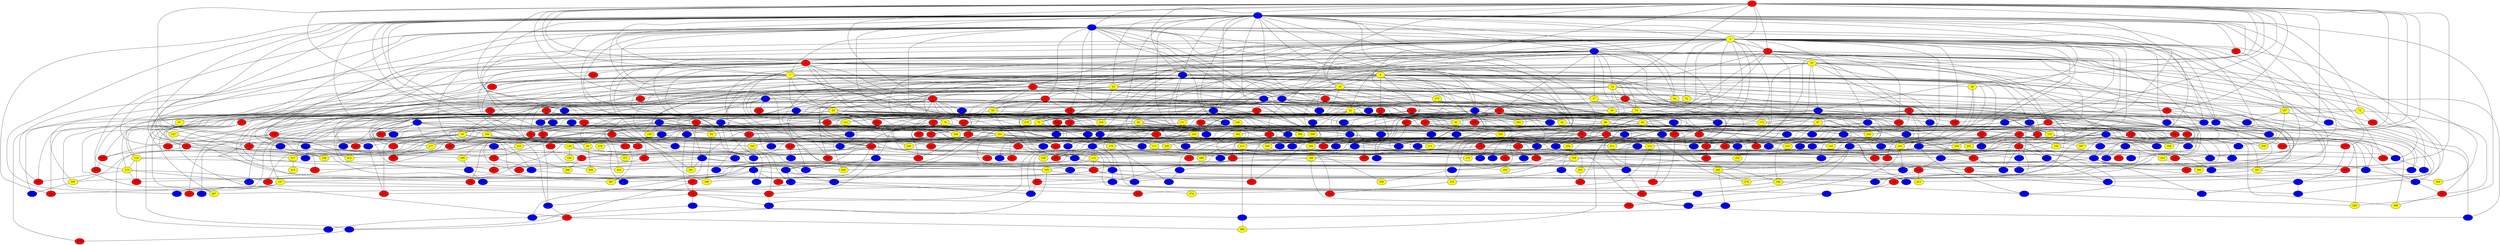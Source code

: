 graph {
0 [style = filled fillcolor = red];
1 [style = filled fillcolor = blue];
2 [style = filled fillcolor = blue];
3 [style = filled fillcolor = yellow];
4 [style = filled fillcolor = blue];
5 [style = filled fillcolor = red];
6 [style = filled fillcolor = red];
7 [style = filled fillcolor = yellow];
8 [style = filled fillcolor = red];
9 [style = filled fillcolor = yellow];
10 [style = filled fillcolor = yellow];
11 [style = filled fillcolor = blue];
12 [style = filled fillcolor = yellow];
13 [style = filled fillcolor = red];
14 [style = filled fillcolor = red];
15 [style = filled fillcolor = red];
16 [style = filled fillcolor = yellow];
17 [style = filled fillcolor = yellow];
18 [style = filled fillcolor = blue];
19 [style = filled fillcolor = yellow];
20 [style = filled fillcolor = red];
21 [style = filled fillcolor = red];
22 [style = filled fillcolor = red];
23 [style = filled fillcolor = yellow];
24 [style = filled fillcolor = yellow];
25 [style = filled fillcolor = yellow];
26 [style = filled fillcolor = red];
27 [style = filled fillcolor = blue];
28 [style = filled fillcolor = blue];
29 [style = filled fillcolor = yellow];
30 [style = filled fillcolor = blue];
31 [style = filled fillcolor = red];
32 [style = filled fillcolor = yellow];
33 [style = filled fillcolor = blue];
34 [style = filled fillcolor = blue];
35 [style = filled fillcolor = red];
36 [style = filled fillcolor = blue];
37 [style = filled fillcolor = red];
38 [style = filled fillcolor = red];
39 [style = filled fillcolor = yellow];
40 [style = filled fillcolor = blue];
41 [style = filled fillcolor = blue];
42 [style = filled fillcolor = blue];
43 [style = filled fillcolor = blue];
44 [style = filled fillcolor = blue];
45 [style = filled fillcolor = red];
46 [style = filled fillcolor = blue];
47 [style = filled fillcolor = blue];
48 [style = filled fillcolor = red];
49 [style = filled fillcolor = red];
50 [style = filled fillcolor = blue];
51 [style = filled fillcolor = blue];
52 [style = filled fillcolor = red];
53 [style = filled fillcolor = yellow];
54 [style = filled fillcolor = blue];
55 [style = filled fillcolor = blue];
56 [style = filled fillcolor = blue];
57 [style = filled fillcolor = blue];
58 [style = filled fillcolor = red];
59 [style = filled fillcolor = red];
60 [style = filled fillcolor = yellow];
61 [style = filled fillcolor = red];
62 [style = filled fillcolor = yellow];
63 [style = filled fillcolor = yellow];
64 [style = filled fillcolor = yellow];
65 [style = filled fillcolor = yellow];
66 [style = filled fillcolor = red];
67 [style = filled fillcolor = yellow];
68 [style = filled fillcolor = red];
69 [style = filled fillcolor = blue];
70 [style = filled fillcolor = blue];
71 [style = filled fillcolor = blue];
72 [style = filled fillcolor = yellow];
73 [style = filled fillcolor = blue];
74 [style = filled fillcolor = yellow];
75 [style = filled fillcolor = yellow];
76 [style = filled fillcolor = yellow];
77 [style = filled fillcolor = blue];
78 [style = filled fillcolor = blue];
79 [style = filled fillcolor = red];
80 [style = filled fillcolor = blue];
81 [style = filled fillcolor = blue];
82 [style = filled fillcolor = yellow];
83 [style = filled fillcolor = yellow];
84 [style = filled fillcolor = blue];
85 [style = filled fillcolor = red];
86 [style = filled fillcolor = blue];
87 [style = filled fillcolor = yellow];
88 [style = filled fillcolor = red];
89 [style = filled fillcolor = yellow];
90 [style = filled fillcolor = blue];
91 [style = filled fillcolor = red];
92 [style = filled fillcolor = blue];
93 [style = filled fillcolor = blue];
94 [style = filled fillcolor = red];
95 [style = filled fillcolor = red];
96 [style = filled fillcolor = red];
97 [style = filled fillcolor = red];
98 [style = filled fillcolor = red];
99 [style = filled fillcolor = red];
100 [style = filled fillcolor = blue];
101 [style = filled fillcolor = yellow];
102 [style = filled fillcolor = blue];
103 [style = filled fillcolor = red];
104 [style = filled fillcolor = yellow];
105 [style = filled fillcolor = red];
106 [style = filled fillcolor = blue];
107 [style = filled fillcolor = blue];
108 [style = filled fillcolor = blue];
109 [style = filled fillcolor = red];
110 [style = filled fillcolor = yellow];
111 [style = filled fillcolor = yellow];
112 [style = filled fillcolor = yellow];
113 [style = filled fillcolor = red];
114 [style = filled fillcolor = blue];
115 [style = filled fillcolor = yellow];
116 [style = filled fillcolor = blue];
117 [style = filled fillcolor = blue];
118 [style = filled fillcolor = blue];
119 [style = filled fillcolor = blue];
120 [style = filled fillcolor = blue];
121 [style = filled fillcolor = red];
122 [style = filled fillcolor = blue];
123 [style = filled fillcolor = blue];
124 [style = filled fillcolor = red];
125 [style = filled fillcolor = blue];
126 [style = filled fillcolor = red];
127 [style = filled fillcolor = red];
128 [style = filled fillcolor = blue];
129 [style = filled fillcolor = red];
130 [style = filled fillcolor = red];
131 [style = filled fillcolor = yellow];
132 [style = filled fillcolor = blue];
133 [style = filled fillcolor = blue];
134 [style = filled fillcolor = blue];
135 [style = filled fillcolor = red];
136 [style = filled fillcolor = blue];
137 [style = filled fillcolor = yellow];
138 [style = filled fillcolor = red];
139 [style = filled fillcolor = yellow];
140 [style = filled fillcolor = blue];
141 [style = filled fillcolor = blue];
142 [style = filled fillcolor = blue];
143 [style = filled fillcolor = yellow];
144 [style = filled fillcolor = red];
145 [style = filled fillcolor = blue];
146 [style = filled fillcolor = yellow];
147 [style = filled fillcolor = blue];
148 [style = filled fillcolor = blue];
149 [style = filled fillcolor = red];
150 [style = filled fillcolor = yellow];
151 [style = filled fillcolor = blue];
152 [style = filled fillcolor = red];
153 [style = filled fillcolor = yellow];
154 [style = filled fillcolor = red];
155 [style = filled fillcolor = blue];
156 [style = filled fillcolor = red];
157 [style = filled fillcolor = yellow];
158 [style = filled fillcolor = yellow];
159 [style = filled fillcolor = red];
160 [style = filled fillcolor = red];
161 [style = filled fillcolor = red];
162 [style = filled fillcolor = red];
163 [style = filled fillcolor = red];
164 [style = filled fillcolor = blue];
165 [style = filled fillcolor = blue];
166 [style = filled fillcolor = red];
167 [style = filled fillcolor = yellow];
168 [style = filled fillcolor = red];
169 [style = filled fillcolor = blue];
170 [style = filled fillcolor = blue];
171 [style = filled fillcolor = yellow];
172 [style = filled fillcolor = yellow];
173 [style = filled fillcolor = blue];
174 [style = filled fillcolor = red];
175 [style = filled fillcolor = red];
176 [style = filled fillcolor = red];
177 [style = filled fillcolor = blue];
178 [style = filled fillcolor = yellow];
179 [style = filled fillcolor = yellow];
180 [style = filled fillcolor = red];
181 [style = filled fillcolor = blue];
182 [style = filled fillcolor = blue];
183 [style = filled fillcolor = blue];
184 [style = filled fillcolor = yellow];
185 [style = filled fillcolor = yellow];
186 [style = filled fillcolor = red];
187 [style = filled fillcolor = yellow];
188 [style = filled fillcolor = yellow];
189 [style = filled fillcolor = red];
190 [style = filled fillcolor = blue];
191 [style = filled fillcolor = blue];
192 [style = filled fillcolor = red];
193 [style = filled fillcolor = blue];
194 [style = filled fillcolor = yellow];
195 [style = filled fillcolor = blue];
196 [style = filled fillcolor = blue];
197 [style = filled fillcolor = blue];
198 [style = filled fillcolor = red];
199 [style = filled fillcolor = yellow];
200 [style = filled fillcolor = red];
201 [style = filled fillcolor = blue];
202 [style = filled fillcolor = red];
203 [style = filled fillcolor = red];
204 [style = filled fillcolor = yellow];
205 [style = filled fillcolor = blue];
206 [style = filled fillcolor = red];
207 [style = filled fillcolor = blue];
208 [style = filled fillcolor = yellow];
209 [style = filled fillcolor = blue];
210 [style = filled fillcolor = yellow];
211 [style = filled fillcolor = red];
212 [style = filled fillcolor = yellow];
213 [style = filled fillcolor = red];
214 [style = filled fillcolor = blue];
215 [style = filled fillcolor = yellow];
216 [style = filled fillcolor = blue];
217 [style = filled fillcolor = blue];
218 [style = filled fillcolor = red];
219 [style = filled fillcolor = red];
220 [style = filled fillcolor = blue];
221 [style = filled fillcolor = red];
222 [style = filled fillcolor = blue];
223 [style = filled fillcolor = yellow];
224 [style = filled fillcolor = red];
225 [style = filled fillcolor = red];
226 [style = filled fillcolor = blue];
227 [style = filled fillcolor = blue];
228 [style = filled fillcolor = blue];
229 [style = filled fillcolor = red];
230 [style = filled fillcolor = blue];
231 [style = filled fillcolor = blue];
232 [style = filled fillcolor = red];
233 [style = filled fillcolor = yellow];
234 [style = filled fillcolor = blue];
235 [style = filled fillcolor = yellow];
236 [style = filled fillcolor = red];
237 [style = filled fillcolor = blue];
238 [style = filled fillcolor = red];
239 [style = filled fillcolor = blue];
240 [style = filled fillcolor = yellow];
241 [style = filled fillcolor = blue];
242 [style = filled fillcolor = red];
243 [style = filled fillcolor = red];
244 [style = filled fillcolor = yellow];
245 [style = filled fillcolor = blue];
246 [style = filled fillcolor = yellow];
247 [style = filled fillcolor = red];
248 [style = filled fillcolor = blue];
249 [style = filled fillcolor = blue];
250 [style = filled fillcolor = yellow];
251 [style = filled fillcolor = blue];
252 [style = filled fillcolor = blue];
253 [style = filled fillcolor = yellow];
254 [style = filled fillcolor = blue];
255 [style = filled fillcolor = blue];
256 [style = filled fillcolor = red];
257 [style = filled fillcolor = blue];
258 [style = filled fillcolor = yellow];
259 [style = filled fillcolor = yellow];
260 [style = filled fillcolor = blue];
261 [style = filled fillcolor = blue];
262 [style = filled fillcolor = red];
263 [style = filled fillcolor = red];
264 [style = filled fillcolor = yellow];
265 [style = filled fillcolor = yellow];
266 [style = filled fillcolor = blue];
267 [style = filled fillcolor = red];
268 [style = filled fillcolor = red];
269 [style = filled fillcolor = blue];
270 [style = filled fillcolor = blue];
271 [style = filled fillcolor = yellow];
272 [style = filled fillcolor = red];
273 [style = filled fillcolor = red];
274 [style = filled fillcolor = yellow];
275 [style = filled fillcolor = yellow];
276 [style = filled fillcolor = red];
277 [style = filled fillcolor = yellow];
278 [style = filled fillcolor = yellow];
279 [style = filled fillcolor = red];
280 [style = filled fillcolor = red];
281 [style = filled fillcolor = blue];
282 [style = filled fillcolor = red];
283 [style = filled fillcolor = yellow];
284 [style = filled fillcolor = blue];
285 [style = filled fillcolor = yellow];
286 [style = filled fillcolor = red];
287 [style = filled fillcolor = yellow];
288 [style = filled fillcolor = red];
289 [style = filled fillcolor = red];
290 [style = filled fillcolor = red];
291 [style = filled fillcolor = red];
292 [style = filled fillcolor = red];
293 [style = filled fillcolor = yellow];
294 [style = filled fillcolor = blue];
295 [style = filled fillcolor = red];
296 [style = filled fillcolor = yellow];
297 [style = filled fillcolor = blue];
298 [style = filled fillcolor = blue];
299 [style = filled fillcolor = yellow];
300 [style = filled fillcolor = blue];
301 [style = filled fillcolor = blue];
302 [style = filled fillcolor = yellow];
303 [style = filled fillcolor = blue];
304 [style = filled fillcolor = yellow];
305 [style = filled fillcolor = blue];
306 [style = filled fillcolor = blue];
307 [style = filled fillcolor = blue];
308 [style = filled fillcolor = blue];
309 [style = filled fillcolor = yellow];
310 [style = filled fillcolor = red];
311 [style = filled fillcolor = yellow];
312 [style = filled fillcolor = blue];
313 [style = filled fillcolor = red];
314 [style = filled fillcolor = red];
315 [style = filled fillcolor = blue];
316 [style = filled fillcolor = yellow];
317 [style = filled fillcolor = yellow];
318 [style = filled fillcolor = red];
319 [style = filled fillcolor = red];
320 [style = filled fillcolor = yellow];
321 [style = filled fillcolor = blue];
322 [style = filled fillcolor = red];
323 [style = filled fillcolor = blue];
324 [style = filled fillcolor = blue];
325 [style = filled fillcolor = blue];
326 [style = filled fillcolor = yellow];
327 [style = filled fillcolor = blue];
328 [style = filled fillcolor = red];
329 [style = filled fillcolor = blue];
330 [style = filled fillcolor = red];
331 [style = filled fillcolor = blue];
332 [style = filled fillcolor = blue];
333 [style = filled fillcolor = blue];
334 [style = filled fillcolor = blue];
335 [style = filled fillcolor = blue];
336 [style = filled fillcolor = yellow];
337 [style = filled fillcolor = red];
338 [style = filled fillcolor = yellow];
339 [style = filled fillcolor = blue];
340 [style = filled fillcolor = blue];
341 [style = filled fillcolor = blue];
342 [style = filled fillcolor = blue];
343 [style = filled fillcolor = blue];
344 [style = filled fillcolor = blue];
345 [style = filled fillcolor = yellow];
346 [style = filled fillcolor = yellow];
347 [style = filled fillcolor = blue];
348 [style = filled fillcolor = yellow];
349 [style = filled fillcolor = blue];
350 [style = filled fillcolor = red];
351 [style = filled fillcolor = blue];
352 [style = filled fillcolor = red];
353 [style = filled fillcolor = blue];
354 [style = filled fillcolor = red];
355 [style = filled fillcolor = yellow];
356 [style = filled fillcolor = blue];
357 [style = filled fillcolor = blue];
358 [style = filled fillcolor = yellow];
359 [style = filled fillcolor = red];
360 [style = filled fillcolor = yellow];
361 [style = filled fillcolor = yellow];
362 [style = filled fillcolor = blue];
363 [style = filled fillcolor = red];
364 [style = filled fillcolor = red];
365 [style = filled fillcolor = blue];
366 [style = filled fillcolor = red];
367 [style = filled fillcolor = blue];
368 [style = filled fillcolor = yellow];
369 [style = filled fillcolor = red];
370 [style = filled fillcolor = red];
371 [style = filled fillcolor = yellow];
372 [style = filled fillcolor = blue];
373 [style = filled fillcolor = blue];
374 [style = filled fillcolor = yellow];
375 [style = filled fillcolor = blue];
376 [style = filled fillcolor = red];
377 [style = filled fillcolor = red];
378 [style = filled fillcolor = yellow];
379 [style = filled fillcolor = blue];
380 [style = filled fillcolor = yellow];
381 [style = filled fillcolor = blue];
382 [style = filled fillcolor = red];
383 [style = filled fillcolor = blue];
384 [style = filled fillcolor = blue];
385 [style = filled fillcolor = yellow];
386 [style = filled fillcolor = yellow];
387 [style = filled fillcolor = yellow];
388 [style = filled fillcolor = blue];
389 [style = filled fillcolor = blue];
390 [style = filled fillcolor = red];
391 [style = filled fillcolor = blue];
392 [style = filled fillcolor = red];
393 [style = filled fillcolor = blue];
394 [style = filled fillcolor = red];
395 [style = filled fillcolor = yellow];
396 [style = filled fillcolor = yellow];
397 [style = filled fillcolor = blue];
398 [style = filled fillcolor = yellow];
399 [style = filled fillcolor = red];
400 [style = filled fillcolor = red];
401 [style = filled fillcolor = blue];
402 [style = filled fillcolor = yellow];
403 [style = filled fillcolor = blue];
404 [style = filled fillcolor = red];
405 [style = filled fillcolor = red];
406 [style = filled fillcolor = red];
407 [style = filled fillcolor = yellow];
408 [style = filled fillcolor = yellow];
409 [style = filled fillcolor = red];
410 [style = filled fillcolor = blue];
411 [style = filled fillcolor = red];
412 [style = filled fillcolor = yellow];
413 [style = filled fillcolor = yellow];
414 [style = filled fillcolor = red];
415 [style = filled fillcolor = yellow];
416 [style = filled fillcolor = red];
417 [style = filled fillcolor = red];
418 [style = filled fillcolor = blue];
419 [style = filled fillcolor = red];
420 [style = filled fillcolor = blue];
421 [style = filled fillcolor = blue];
422 [style = filled fillcolor = yellow];
0 -- 6;
0 -- 7;
0 -- 8;
0 -- 10;
0 -- 11;
0 -- 12;
0 -- 16;
0 -- 28;
0 -- 33;
0 -- 42;
0 -- 44;
0 -- 49;
0 -- 61;
0 -- 68;
0 -- 71;
0 -- 160;
0 -- 5;
0 -- 3;
0 -- 2;
0 -- 1;
0 -- 228;
0 -- 254;
0 -- 297;
0 -- 414;
0 -- 420;
1 -- 2;
1 -- 3;
1 -- 4;
1 -- 6;
1 -- 7;
1 -- 11;
1 -- 23;
1 -- 27;
1 -- 29;
1 -- 34;
1 -- 37;
1 -- 40;
1 -- 41;
1 -- 47;
1 -- 58;
1 -- 72;
1 -- 88;
1 -- 93;
1 -- 96;
1 -- 97;
1 -- 100;
1 -- 117;
1 -- 120;
1 -- 121;
1 -- 122;
1 -- 125;
1 -- 129;
1 -- 150;
1 -- 178;
1 -- 185;
1 -- 190;
1 -- 200;
1 -- 211;
1 -- 213;
1 -- 217;
1 -- 256;
1 -- 283;
1 -- 336;
1 -- 364;
1 -- 382;
2 -- 3;
2 -- 7;
2 -- 9;
2 -- 17;
2 -- 18;
2 -- 21;
2 -- 24;
2 -- 36;
2 -- 50;
2 -- 55;
2 -- 56;
2 -- 64;
2 -- 71;
2 -- 75;
2 -- 81;
2 -- 90;
2 -- 99;
2 -- 109;
2 -- 146;
2 -- 155;
2 -- 206;
2 -- 235;
2 -- 299;
2 -- 328;
2 -- 337;
3 -- 4;
3 -- 5;
3 -- 6;
3 -- 9;
3 -- 14;
3 -- 16;
3 -- 19;
3 -- 21;
3 -- 23;
3 -- 25;
3 -- 32;
3 -- 42;
3 -- 43;
3 -- 50;
3 -- 77;
3 -- 79;
3 -- 84;
3 -- 85;
3 -- 97;
3 -- 98;
3 -- 103;
3 -- 161;
3 -- 165;
3 -- 177;
3 -- 193;
3 -- 215;
3 -- 230;
3 -- 233;
3 -- 239;
3 -- 267;
3 -- 276;
3 -- 281;
3 -- 309;
3 -- 326;
3 -- 340;
3 -- 386;
3 -- 394;
3 -- 400;
4 -- 5;
4 -- 8;
4 -- 12;
4 -- 15;
4 -- 17;
4 -- 18;
4 -- 20;
4 -- 27;
4 -- 44;
4 -- 49;
4 -- 64;
4 -- 65;
4 -- 70;
4 -- 76;
4 -- 81;
4 -- 169;
4 -- 173;
4 -- 186;
4 -- 187;
4 -- 231;
4 -- 316;
4 -- 325;
4 -- 349;
5 -- 8;
5 -- 9;
5 -- 41;
5 -- 46;
5 -- 61;
5 -- 76;
5 -- 104;
5 -- 154;
5 -- 176;
5 -- 211;
5 -- 238;
5 -- 261;
5 -- 286;
5 -- 289;
5 -- 310;
5 -- 311;
5 -- 323;
5 -- 350;
5 -- 419;
6 -- 10;
6 -- 12;
6 -- 58;
6 -- 80;
6 -- 89;
6 -- 96;
6 -- 107;
6 -- 126;
6 -- 147;
6 -- 183;
6 -- 191;
6 -- 320;
6 -- 338;
6 -- 363;
7 -- 13;
7 -- 14;
7 -- 24;
7 -- 39;
7 -- 49;
7 -- 52;
7 -- 63;
7 -- 82;
7 -- 84;
7 -- 92;
7 -- 115;
7 -- 117;
7 -- 129;
7 -- 137;
7 -- 167;
7 -- 168;
7 -- 247;
7 -- 273;
7 -- 306;
7 -- 398;
8 -- 19;
8 -- 52;
8 -- 59;
8 -- 65;
8 -- 73;
8 -- 94;
8 -- 125;
8 -- 126;
8 -- 141;
8 -- 164;
8 -- 166;
8 -- 209;
8 -- 216;
8 -- 278;
8 -- 358;
8 -- 399;
8 -- 410;
9 -- 16;
9 -- 22;
9 -- 23;
9 -- 29;
9 -- 35;
9 -- 36;
9 -- 43;
9 -- 45;
9 -- 52;
9 -- 74;
9 -- 83;
9 -- 85;
9 -- 86;
9 -- 131;
9 -- 152;
9 -- 180;
9 -- 197;
9 -- 265;
9 -- 268;
9 -- 270;
9 -- 297;
9 -- 327;
9 -- 351;
9 -- 378;
9 -- 395;
9 -- 400;
10 -- 11;
10 -- 20;
10 -- 27;
10 -- 33;
10 -- 58;
10 -- 113;
10 -- 124;
10 -- 148;
10 -- 181;
10 -- 261;
10 -- 305;
10 -- 312;
10 -- 418;
11 -- 14;
11 -- 15;
11 -- 38;
11 -- 40;
11 -- 59;
11 -- 79;
11 -- 81;
11 -- 154;
11 -- 171;
11 -- 184;
11 -- 199;
11 -- 222;
11 -- 237;
11 -- 248;
11 -- 319;
11 -- 385;
12 -- 13;
12 -- 22;
12 -- 24;
12 -- 56;
12 -- 72;
12 -- 105;
12 -- 110;
12 -- 134;
12 -- 135;
12 -- 175;
12 -- 191;
12 -- 363;
13 -- 15;
13 -- 71;
13 -- 300;
13 -- 393;
14 -- 18;
14 -- 21;
14 -- 22;
14 -- 26;
14 -- 31;
14 -- 37;
14 -- 39;
14 -- 53;
14 -- 62;
14 -- 67;
14 -- 94;
14 -- 118;
14 -- 402;
14 -- 403;
14 -- 411;
15 -- 38;
15 -- 48;
15 -- 60;
15 -- 62;
15 -- 75;
15 -- 221;
15 -- 259;
15 -- 301;
15 -- 314;
15 -- 346;
15 -- 380;
16 -- 36;
16 -- 51;
16 -- 53;
16 -- 88;
16 -- 91;
16 -- 106;
16 -- 235;
16 -- 237;
16 -- 275;
16 -- 300;
17 -- 19;
17 -- 256;
17 -- 292;
18 -- 26;
18 -- 34;
18 -- 69;
18 -- 83;
18 -- 87;
18 -- 89;
18 -- 111;
18 -- 138;
18 -- 173;
18 -- 278;
18 -- 300;
19 -- 26;
19 -- 44;
19 -- 119;
19 -- 177;
20 -- 87;
20 -- 128;
20 -- 143;
20 -- 172;
20 -- 181;
20 -- 230;
20 -- 251;
20 -- 306;
21 -- 25;
21 -- 35;
21 -- 53;
21 -- 60;
21 -- 66;
21 -- 95;
21 -- 109;
21 -- 292;
21 -- 399;
22 -- 25;
22 -- 74;
22 -- 102;
22 -- 109;
22 -- 143;
22 -- 172;
22 -- 253;
23 -- 28;
23 -- 31;
23 -- 32;
23 -- 33;
23 -- 46;
23 -- 64;
23 -- 75;
23 -- 145;
23 -- 216;
23 -- 266;
24 -- 73;
24 -- 76;
24 -- 86;
24 -- 93;
24 -- 101;
24 -- 110;
24 -- 113;
24 -- 115;
24 -- 135;
24 -- 155;
24 -- 156;
24 -- 159;
24 -- 166;
24 -- 171;
24 -- 175;
24 -- 189;
24 -- 203;
24 -- 236;
24 -- 243;
24 -- 260;
24 -- 277;
24 -- 282;
24 -- 318;
24 -- 332;
24 -- 341;
24 -- 363;
24 -- 392;
24 -- 407;
25 -- 30;
25 -- 43;
25 -- 51;
25 -- 63;
25 -- 68;
25 -- 69;
25 -- 82;
25 -- 105;
25 -- 107;
25 -- 118;
25 -- 121;
25 -- 188;
25 -- 201;
25 -- 227;
25 -- 346;
25 -- 355;
25 -- 365;
25 -- 377;
26 -- 96;
26 -- 101;
26 -- 120;
26 -- 132;
26 -- 158;
26 -- 197;
26 -- 288;
26 -- 295;
27 -- 45;
27 -- 111;
27 -- 114;
27 -- 146;
27 -- 181;
27 -- 189;
27 -- 204;
27 -- 236;
27 -- 252;
27 -- 315;
27 -- 347;
27 -- 385;
27 -- 391;
27 -- 398;
28 -- 30;
28 -- 34;
28 -- 48;
28 -- 62;
28 -- 140;
28 -- 336;
28 -- 404;
29 -- 165;
29 -- 224;
30 -- 38;
30 -- 59;
30 -- 94;
30 -- 199;
30 -- 252;
30 -- 264;
30 -- 321;
30 -- 339;
30 -- 370;
30 -- 416;
30 -- 422;
31 -- 122;
31 -- 330;
32 -- 101;
32 -- 319;
33 -- 50;
33 -- 60;
33 -- 119;
33 -- 223;
33 -- 227;
33 -- 249;
33 -- 263;
33 -- 294;
33 -- 303;
33 -- 337;
34 -- 35;
34 -- 77;
35 -- 39;
35 -- 119;
35 -- 161;
35 -- 183;
35 -- 199;
36 -- 37;
36 -- 51;
36 -- 70;
36 -- 82;
36 -- 92;
36 -- 106;
36 -- 107;
36 -- 131;
36 -- 144;
36 -- 192;
36 -- 201;
36 -- 205;
36 -- 214;
36 -- 263;
36 -- 360;
37 -- 40;
37 -- 48;
37 -- 65;
37 -- 169;
37 -- 232;
38 -- 70;
38 -- 98;
38 -- 222;
38 -- 224;
38 -- 285;
39 -- 46;
39 -- 63;
39 -- 88;
39 -- 126;
39 -- 139;
39 -- 174;
39 -- 179;
39 -- 218;
39 -- 248;
39 -- 251;
39 -- 286;
39 -- 362;
40 -- 54;
40 -- 68;
40 -- 73;
40 -- 84;
40 -- 104;
40 -- 163;
40 -- 188;
41 -- 45;
41 -- 54;
41 -- 61;
41 -- 168;
41 -- 174;
41 -- 210;
41 -- 304;
41 -- 353;
41 -- 357;
41 -- 394;
42 -- 47;
42 -- 108;
42 -- 149;
42 -- 153;
43 -- 118;
43 -- 245;
43 -- 382;
44 -- 123;
44 -- 162;
44 -- 182;
44 -- 202;
44 -- 242;
44 -- 259;
44 -- 274;
44 -- 331;
44 -- 342;
44 -- 347;
44 -- 348;
44 -- 372;
44 -- 402;
45 -- 55;
45 -- 140;
45 -- 245;
46 -- 47;
46 -- 99;
46 -- 112;
47 -- 57;
48 -- 55;
48 -- 156;
48 -- 326;
49 -- 56;
49 -- 77;
49 -- 103;
49 -- 202;
49 -- 233;
50 -- 227;
50 -- 262;
50 -- 284;
52 -- 78;
52 -- 79;
52 -- 421;
53 -- 67;
53 -- 136;
53 -- 304;
54 -- 128;
54 -- 178;
54 -- 272;
55 -- 136;
55 -- 209;
55 -- 303;
55 -- 322;
55 -- 359;
56 -- 78;
56 -- 142;
56 -- 255;
56 -- 348;
57 -- 116;
57 -- 127;
57 -- 148;
57 -- 291;
57 -- 323;
58 -- 102;
58 -- 151;
58 -- 160;
58 -- 214;
58 -- 246;
58 -- 269;
58 -- 288;
58 -- 366;
58 -- 417;
59 -- 116;
59 -- 122;
59 -- 219;
60 -- 95;
60 -- 108;
60 -- 167;
60 -- 308;
60 -- 317;
60 -- 393;
60 -- 416;
60 -- 418;
61 -- 83;
61 -- 86;
61 -- 139;
61 -- 232;
61 -- 340;
61 -- 361;
62 -- 103;
63 -- 309;
63 -- 365;
64 -- 154;
64 -- 311;
64 -- 325;
65 -- 160;
65 -- 312;
66 -- 114;
66 -- 133;
66 -- 135;
66 -- 164;
67 -- 364;
68 -- 98;
68 -- 102;
68 -- 112;
68 -- 130;
68 -- 142;
68 -- 150;
68 -- 397;
68 -- 402;
69 -- 91;
70 -- 99;
70 -- 313;
71 -- 129;
71 -- 201;
71 -- 351;
72 -- 124;
72 -- 268;
72 -- 394;
73 -- 80;
73 -- 346;
73 -- 395;
74 -- 153;
74 -- 173;
74 -- 179;
74 -- 190;
74 -- 304;
74 -- 389;
75 -- 106;
75 -- 114;
75 -- 186;
75 -- 208;
75 -- 274;
75 -- 276;
75 -- 384;
76 -- 85;
76 -- 108;
76 -- 134;
76 -- 232;
76 -- 244;
76 -- 279;
76 -- 313;
77 -- 170;
78 -- 182;
78 -- 200;
78 -- 204;
79 -- 127;
79 -- 137;
79 -- 407;
81 -- 220;
81 -- 280;
81 -- 302;
81 -- 369;
82 -- 100;
82 -- 104;
82 -- 132;
82 -- 185;
82 -- 248;
82 -- 368;
82 -- 398;
83 -- 296;
84 -- 144;
84 -- 212;
84 -- 223;
84 -- 229;
84 -- 249;
84 -- 287;
84 -- 348;
85 -- 90;
85 -- 143;
85 -- 196;
85 -- 217;
85 -- 271;
85 -- 405;
85 -- 416;
86 -- 145;
86 -- 151;
86 -- 171;
86 -- 194;
86 -- 417;
87 -- 195;
87 -- 224;
87 -- 249;
87 -- 357;
88 -- 141;
88 -- 168;
88 -- 317;
89 -- 205;
89 -- 239;
89 -- 302;
89 -- 372;
91 -- 162;
91 -- 170;
91 -- 234;
91 -- 329;
92 -- 133;
92 -- 264;
93 -- 116;
93 -- 117;
93 -- 130;
93 -- 157;
93 -- 184;
93 -- 262;
93 -- 321;
93 -- 343;
93 -- 380;
93 -- 411;
93 -- 420;
94 -- 164;
94 -- 221;
94 -- 261;
94 -- 384;
95 -- 123;
95 -- 195;
95 -- 204;
95 -- 322;
96 -- 211;
96 -- 225;
96 -- 311;
96 -- 377;
96 -- 406;
97 -- 187;
98 -- 113;
98 -- 128;
98 -- 148;
98 -- 152;
98 -- 193;
98 -- 231;
98 -- 397;
99 -- 295;
99 -- 379;
99 -- 396;
101 -- 144;
101 -- 155;
101 -- 215;
101 -- 262;
101 -- 285;
101 -- 352;
102 -- 110;
102 -- 158;
102 -- 207;
102 -- 334;
102 -- 406;
103 -- 219;
103 -- 228;
103 -- 374;
104 -- 125;
104 -- 133;
104 -- 151;
104 -- 176;
104 -- 207;
104 -- 267;
104 -- 371;
104 -- 375;
106 -- 237;
106 -- 242;
106 -- 318;
106 -- 412;
107 -- 205;
108 -- 194;
108 -- 233;
109 -- 131;
109 -- 316;
110 -- 115;
110 -- 132;
110 -- 229;
111 -- 264;
112 -- 130;
112 -- 169;
112 -- 185;
113 -- 127;
113 -- 270;
113 -- 301;
115 -- 163;
115 -- 229;
115 -- 391;
115 -- 400;
117 -- 208;
118 -- 290;
119 -- 123;
119 -- 277;
119 -- 345;
119 -- 408;
120 -- 145;
120 -- 305;
121 -- 289;
122 -- 247;
123 -- 250;
124 -- 342;
125 -- 176;
125 -- 188;
125 -- 241;
125 -- 392;
126 -- 134;
126 -- 136;
126 -- 178;
126 -- 213;
126 -- 291;
126 -- 299;
126 -- 399;
127 -- 198;
127 -- 332;
128 -- 372;
129 -- 153;
129 -- 174;
129 -- 296;
129 -- 338;
129 -- 412;
130 -- 157;
130 -- 162;
130 -- 296;
130 -- 337;
131 -- 141;
131 -- 221;
132 -- 147;
132 -- 294;
133 -- 276;
133 -- 396;
134 -- 182;
134 -- 266;
134 -- 369;
135 -- 159;
135 -- 175;
135 -- 246;
136 -- 163;
136 -- 202;
136 -- 265;
136 -- 422;
137 -- 335;
138 -- 307;
139 -- 240;
139 -- 279;
139 -- 371;
140 -- 198;
141 -- 192;
141 -- 266;
141 -- 309;
141 -- 344;
141 -- 361;
142 -- 253;
142 -- 272;
142 -- 327;
144 -- 152;
144 -- 258;
144 -- 288;
145 -- 234;
145 -- 258;
146 -- 385;
147 -- 166;
147 -- 390;
149 -- 208;
149 -- 283;
150 -- 156;
150 -- 177;
153 -- 254;
153 -- 269;
153 -- 338;
154 -- 265;
154 -- 278;
154 -- 285;
155 -- 412;
156 -- 193;
157 -- 190;
157 -- 307;
157 -- 364;
157 -- 369;
158 -- 167;
158 -- 226;
158 -- 293;
159 -- 244;
159 -- 305;
161 -- 203;
161 -- 210;
161 -- 271;
161 -- 356;
161 -- 373;
162 -- 209;
164 -- 370;
165 -- 308;
165 -- 315;
165 -- 339;
165 -- 381;
165 -- 387;
165 -- 405;
167 -- 194;
167 -- 239;
168 -- 206;
169 -- 241;
169 -- 395;
169 -- 405;
170 -- 183;
171 -- 196;
172 -- 218;
172 -- 246;
173 -- 223;
173 -- 226;
173 -- 299;
173 -- 418;
174 -- 280;
175 -- 192;
175 -- 307;
175 -- 328;
176 -- 245;
179 -- 388;
180 -- 197;
180 -- 212;
182 -- 358;
183 -- 247;
183 -- 255;
183 -- 355;
183 -- 383;
183 -- 386;
184 -- 225;
184 -- 277;
184 -- 335;
184 -- 345;
184 -- 378;
185 -- 310;
185 -- 420;
186 -- 260;
186 -- 279;
186 -- 414;
187 -- 255;
187 -- 259;
187 -- 389;
188 -- 191;
188 -- 257;
188 -- 367;
188 -- 408;
189 -- 384;
191 -- 243;
191 -- 260;
192 -- 401;
194 -- 207;
194 -- 243;
195 -- 196;
195 -- 342;
197 -- 421;
198 -- 252;
198 -- 324;
198 -- 373;
198 -- 409;
200 -- 203;
200 -- 322;
200 -- 376;
201 -- 282;
202 -- 231;
207 -- 283;
209 -- 257;
210 -- 336;
211 -- 241;
211 -- 387;
212 -- 333;
214 -- 234;
215 -- 390;
218 -- 220;
219 -- 339;
222 -- 225;
222 -- 257;
222 -- 297;
222 -- 312;
224 -- 406;
225 -- 281;
226 -- 235;
226 -- 419;
227 -- 256;
227 -- 368;
228 -- 352;
230 -- 401;
231 -- 303;
231 -- 383;
232 -- 367;
232 -- 408;
233 -- 270;
233 -- 376;
233 -- 409;
235 -- 354;
236 -- 244;
238 -- 273;
239 -- 268;
241 -- 370;
241 -- 381;
242 -- 380;
242 -- 417;
245 -- 320;
251 -- 327;
251 -- 393;
252 -- 310;
253 -- 254;
257 -- 325;
262 -- 391;
263 -- 284;
263 -- 287;
263 -- 314;
263 -- 334;
264 -- 292;
265 -- 274;
265 -- 298;
267 -- 413;
268 -- 368;
273 -- 330;
273 -- 377;
275 -- 293;
276 -- 281;
276 -- 392;
277 -- 317;
281 -- 294;
281 -- 318;
284 -- 334;
285 -- 308;
288 -- 367;
294 -- 374;
294 -- 375;
294 -- 407;
297 -- 314;
297 -- 319;
298 -- 333;
299 -- 343;
301 -- 388;
302 -- 356;
310 -- 332;
310 -- 360;
314 -- 359;
314 -- 413;
317 -- 415;
321 -- 330;
324 -- 333;
324 -- 344;
326 -- 340;
329 -- 382;
330 -- 335;
331 -- 421;
332 -- 350;
333 -- 360;
341 -- 361;
341 -- 411;
342 -- 349;
343 -- 387;
343 -- 410;
344 -- 362;
346 -- 354;
355 -- 419;
359 -- 375;
369 -- 373;
376 -- 379;
376 -- 410;
376 -- 413;
395 -- 403;
397 -- 401;
414 -- 422;
}
